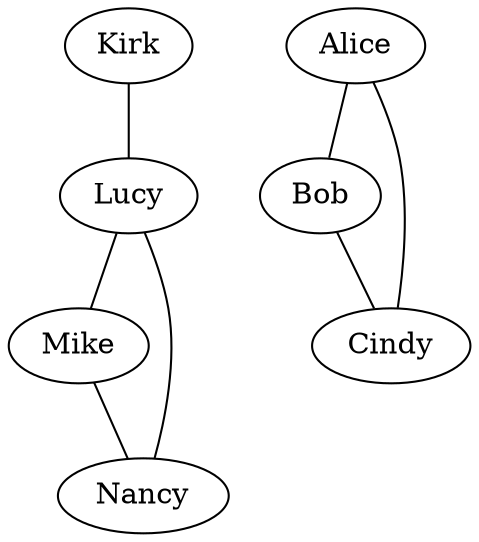 graph GOSSIP {
	node [label="\N"];
	graph [bb="0,0,312,228"];
	Kirk [pos="31,39", width="0.83", height="0.50"];
	Lucy [pos="104,47", width="0.92", height="0.50"];
	Mike [pos="171,19", width="0.92", height="0.50"];
	Nancy [pos="162,91", width="1.14", height="0.50"];
	Alice [pos="210,208", width="0.92", height="0.50"];
	Bob [pos="282,209", width="0.81", height="0.50"];
	Cindy [pos="246,147", width="1.06", height="0.50"];
	Kirk -- Lucy [pos="61,42 64,42 68,43 71,43"];
	Lucy -- Mike [pos="130,36 135,34 140,32 144,30"];
	Mike -- Nancy [pos="169,37 167,48 166,62 164,73"];
	Nancy -- Lucy [pos="141,75 135,71 129,66 123,62"];
	Alice -- Bob [pos="243,208 246,208 250,208 253,208"];
	Bob -- Cindy [pos="272,192 267,184 261,173 256,164"];
	Cindy -- Alice [pos="236,165 231,173 225,183 220,191"];
}
